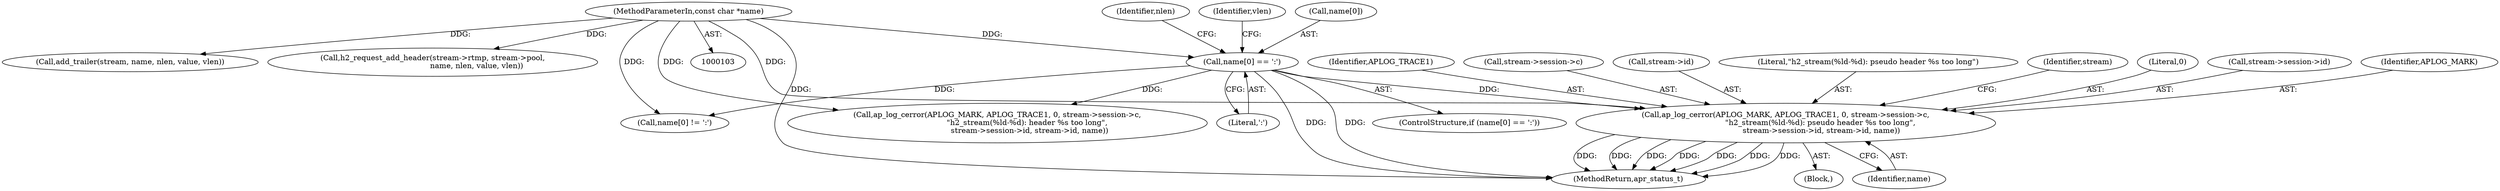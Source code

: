 digraph "1_httpd_29c63b786ae028d82405421585e91283c8fa0da3_0@pointer" {
"1000136" [label="(Call,ap_log_cerror(APLOG_MARK, APLOG_TRACE1, 0, stream->session->c,\n                              \"h2_stream(%ld-%d): pseudo header %s too long\", \n                              stream->session->id, stream->id, name))"];
"1000119" [label="(Call,name[0] == ':')"];
"1000105" [label="(MethodParameterIn,const char *name)"];
"1000105" [label="(MethodParameterIn,const char *name)"];
"1000301" [label="(MethodReturn,apr_status_t)"];
"1000249" [label="(Call,add_trailer(stream, name, nlen, value, vlen))"];
"1000163" [label="(Identifier,nlen)"];
"1000290" [label="(Call,h2_request_add_header(stream->rtmp, stream->pool,\n                                     name, nlen, value, vlen))"];
"1000118" [label="(ControlStructure,if (name[0] == ':'))"];
"1000127" [label="(Identifier,vlen)"];
"1000138" [label="(Identifier,APLOG_TRACE1)"];
"1000140" [label="(Call,stream->session->c)"];
"1000119" [label="(Call,name[0] == ':')"];
"1000199" [label="(Call,name[0] != ':')"];
"1000151" [label="(Call,stream->id)"];
"1000135" [label="(Block,)"];
"1000154" [label="(Identifier,name)"];
"1000123" [label="(Literal,':')"];
"1000145" [label="(Literal,\"h2_stream(%ld-%d): pseudo header %s too long\")"];
"1000157" [label="(Identifier,stream)"];
"1000139" [label="(Literal,0)"];
"1000175" [label="(Call,ap_log_cerror(APLOG_MARK, APLOG_TRACE1, 0, stream->session->c,\n                          \"h2_stream(%ld-%d): header %s too long\", \n                           stream->session->id, stream->id, name))"];
"1000146" [label="(Call,stream->session->id)"];
"1000137" [label="(Identifier,APLOG_MARK)"];
"1000136" [label="(Call,ap_log_cerror(APLOG_MARK, APLOG_TRACE1, 0, stream->session->c,\n                              \"h2_stream(%ld-%d): pseudo header %s too long\", \n                              stream->session->id, stream->id, name))"];
"1000120" [label="(Call,name[0])"];
"1000136" -> "1000135"  [label="AST: "];
"1000136" -> "1000154"  [label="CFG: "];
"1000137" -> "1000136"  [label="AST: "];
"1000138" -> "1000136"  [label="AST: "];
"1000139" -> "1000136"  [label="AST: "];
"1000140" -> "1000136"  [label="AST: "];
"1000145" -> "1000136"  [label="AST: "];
"1000146" -> "1000136"  [label="AST: "];
"1000151" -> "1000136"  [label="AST: "];
"1000154" -> "1000136"  [label="AST: "];
"1000157" -> "1000136"  [label="CFG: "];
"1000136" -> "1000301"  [label="DDG: "];
"1000136" -> "1000301"  [label="DDG: "];
"1000136" -> "1000301"  [label="DDG: "];
"1000136" -> "1000301"  [label="DDG: "];
"1000136" -> "1000301"  [label="DDG: "];
"1000136" -> "1000301"  [label="DDG: "];
"1000136" -> "1000301"  [label="DDG: "];
"1000119" -> "1000136"  [label="DDG: "];
"1000105" -> "1000136"  [label="DDG: "];
"1000119" -> "1000118"  [label="AST: "];
"1000119" -> "1000123"  [label="CFG: "];
"1000120" -> "1000119"  [label="AST: "];
"1000123" -> "1000119"  [label="AST: "];
"1000127" -> "1000119"  [label="CFG: "];
"1000163" -> "1000119"  [label="CFG: "];
"1000119" -> "1000301"  [label="DDG: "];
"1000119" -> "1000301"  [label="DDG: "];
"1000105" -> "1000119"  [label="DDG: "];
"1000119" -> "1000175"  [label="DDG: "];
"1000119" -> "1000199"  [label="DDG: "];
"1000105" -> "1000103"  [label="AST: "];
"1000105" -> "1000301"  [label="DDG: "];
"1000105" -> "1000175"  [label="DDG: "];
"1000105" -> "1000199"  [label="DDG: "];
"1000105" -> "1000249"  [label="DDG: "];
"1000105" -> "1000290"  [label="DDG: "];
}

